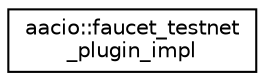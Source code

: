 digraph "Graphical Class Hierarchy"
{
  edge [fontname="Helvetica",fontsize="10",labelfontname="Helvetica",labelfontsize="10"];
  node [fontname="Helvetica",fontsize="10",shape=record];
  rankdir="LR";
  Node0 [label="aacio::faucet_testnet\l_plugin_impl",height=0.2,width=0.4,color="black", fillcolor="white", style="filled",URL="$structaacio_1_1faucet__testnet__plugin__impl.html"];
}
